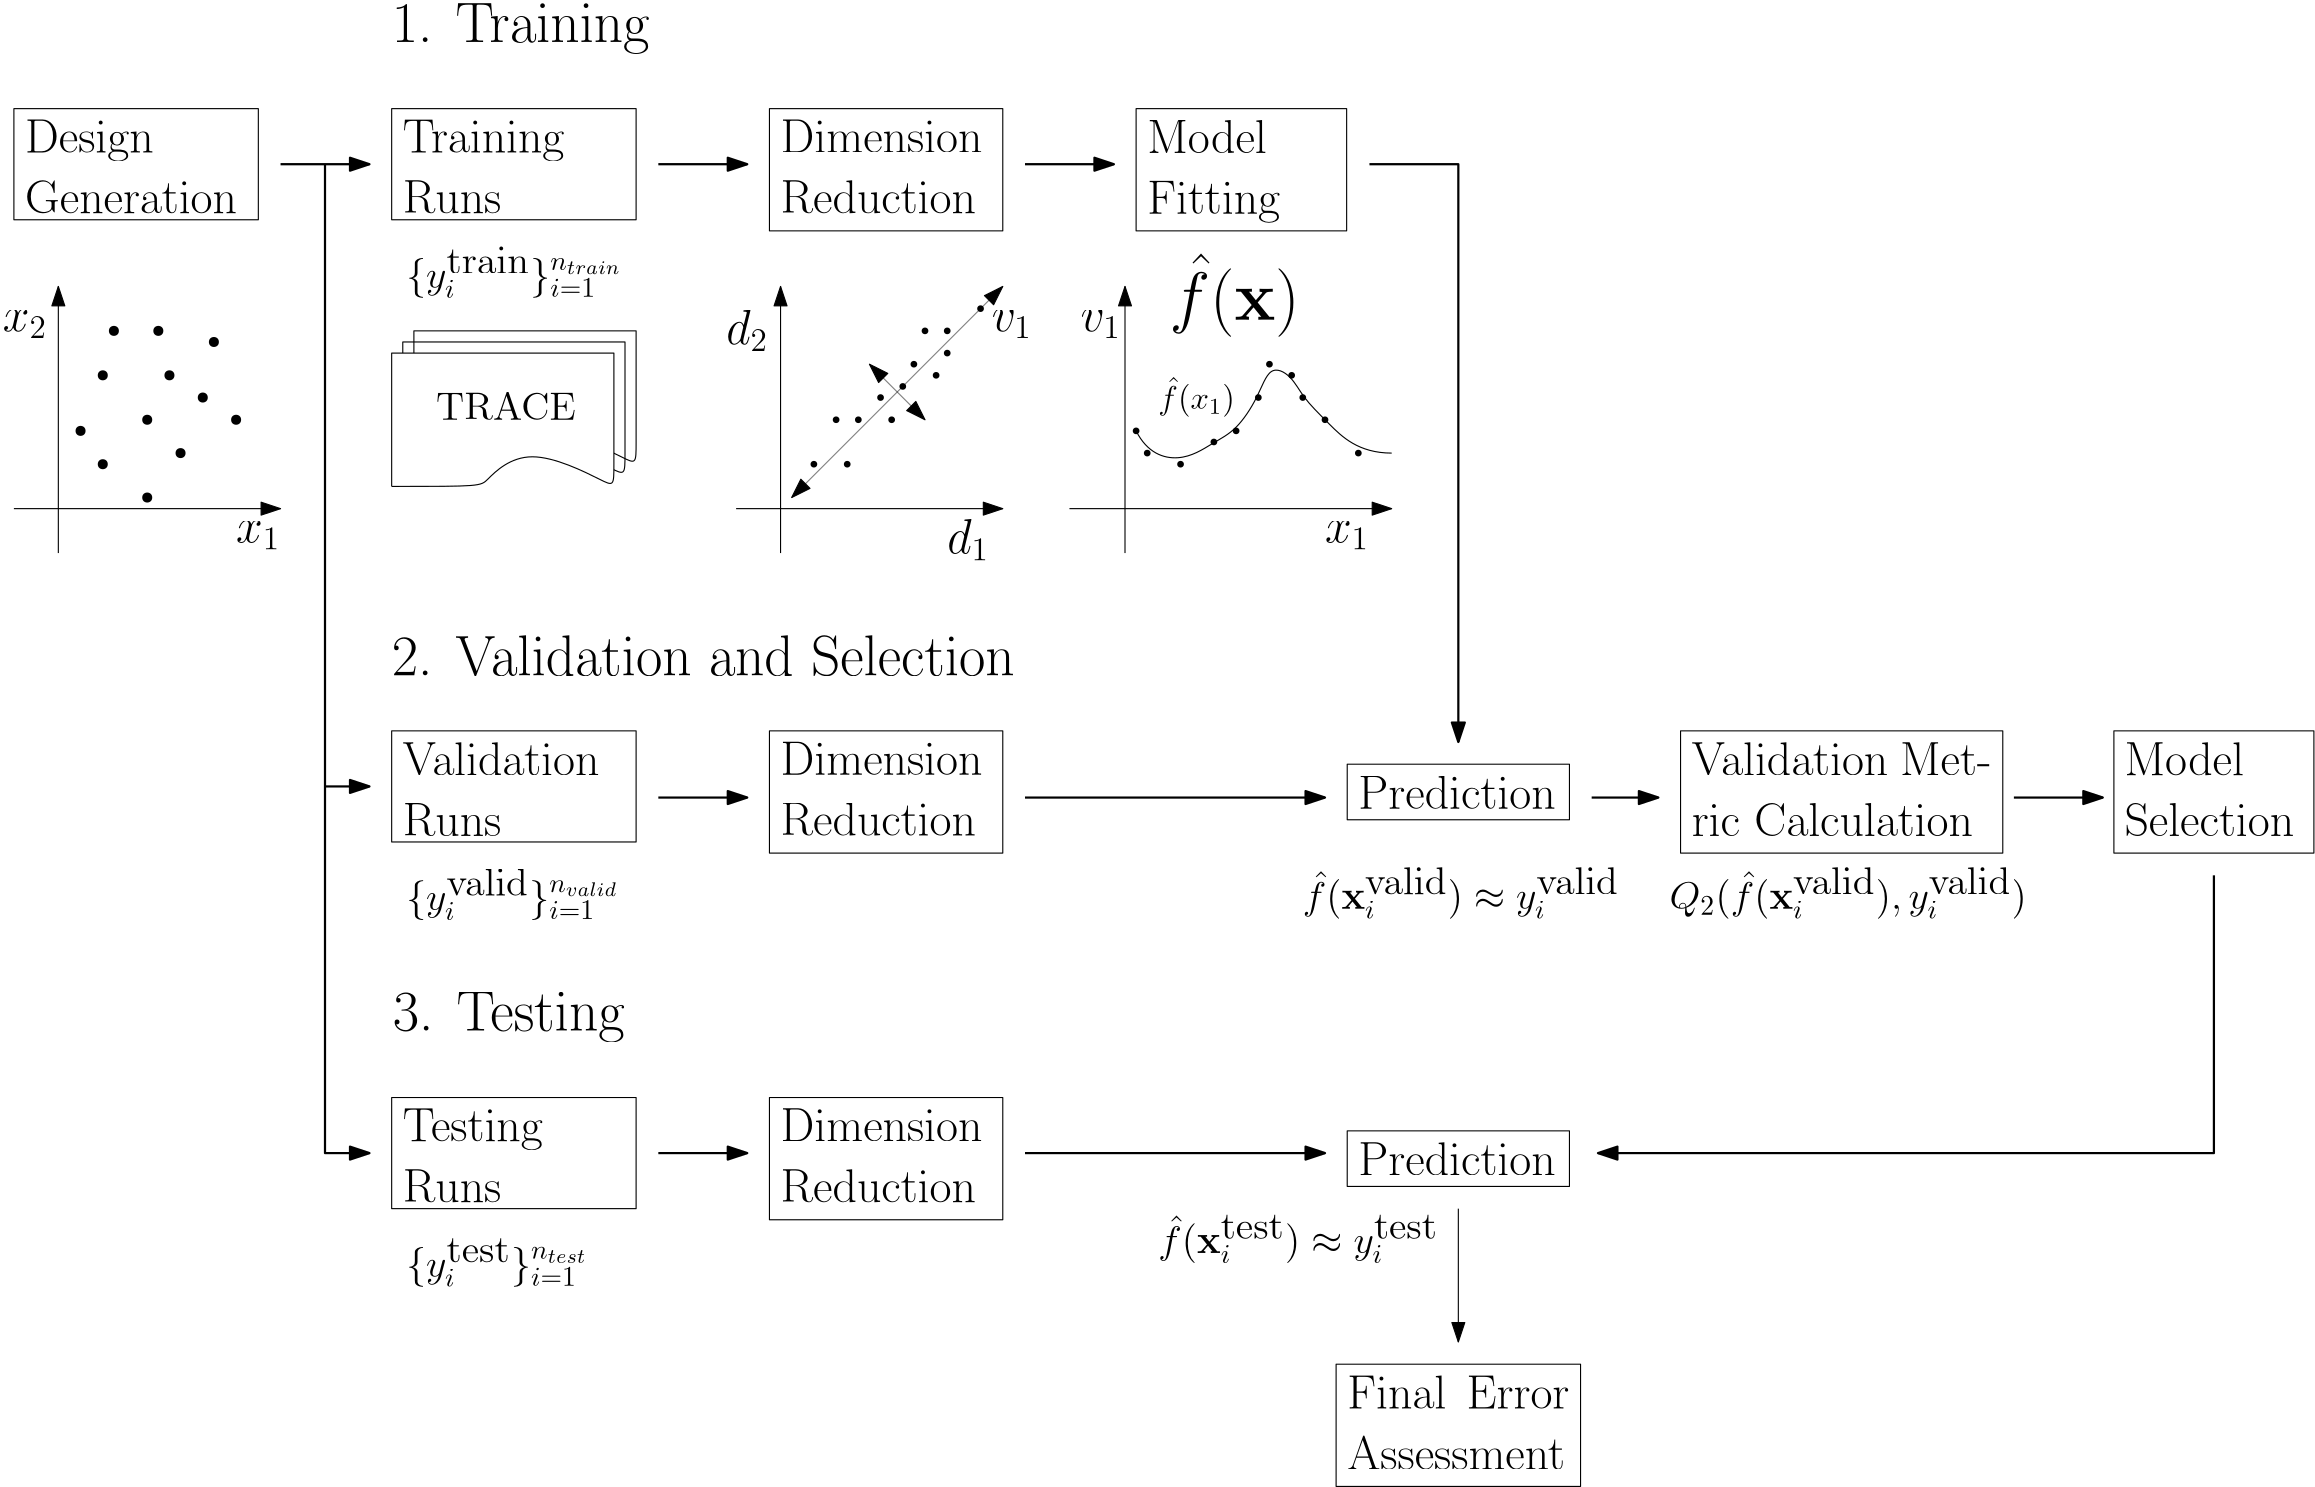 <?xml version="1.0"?>
<!DOCTYPE ipe SYSTEM "ipe.dtd">
<ipe version="70206" creator="Ipe 7.2.7">
<info created="D:20170824172132" modified="D:20170825112641"/>
<ipestyle name="basic">
<symbol name="arrow/arc(spx)">
<path stroke="sym-stroke" fill="sym-stroke" pen="sym-pen">
0 0 m
-1 0.333 l
-1 -0.333 l
h
</path>
</symbol>
<symbol name="arrow/farc(spx)">
<path stroke="sym-stroke" fill="white" pen="sym-pen">
0 0 m
-1 0.333 l
-1 -0.333 l
h
</path>
</symbol>
<symbol name="arrow/ptarc(spx)">
<path stroke="sym-stroke" fill="sym-stroke" pen="sym-pen">
0 0 m
-1 0.333 l
-0.8 0 l
-1 -0.333 l
h
</path>
</symbol>
<symbol name="arrow/fptarc(spx)">
<path stroke="sym-stroke" fill="white" pen="sym-pen">
0 0 m
-1 0.333 l
-0.8 0 l
-1 -0.333 l
h
</path>
</symbol>
<symbol name="mark/circle(sx)" transformations="translations">
<path fill="sym-stroke">
0.6 0 0 0.6 0 0 e
0.4 0 0 0.4 0 0 e
</path>
</symbol>
<symbol name="mark/disk(sx)" transformations="translations">
<path fill="sym-stroke">
0.6 0 0 0.6 0 0 e
</path>
</symbol>
<symbol name="mark/fdisk(sfx)" transformations="translations">
<group>
<path fill="sym-fill">
0.5 0 0 0.5 0 0 e
</path>
<path fill="sym-stroke" fillrule="eofill">
0.6 0 0 0.6 0 0 e
0.4 0 0 0.4 0 0 e
</path>
</group>
</symbol>
<symbol name="mark/box(sx)" transformations="translations">
<path fill="sym-stroke" fillrule="eofill">
-0.6 -0.6 m
0.6 -0.6 l
0.6 0.6 l
-0.6 0.6 l
h
-0.4 -0.4 m
0.4 -0.4 l
0.4 0.4 l
-0.4 0.4 l
h
</path>
</symbol>
<symbol name="mark/square(sx)" transformations="translations">
<path fill="sym-stroke">
-0.6 -0.6 m
0.6 -0.6 l
0.6 0.6 l
-0.6 0.6 l
h
</path>
</symbol>
<symbol name="mark/fsquare(sfx)" transformations="translations">
<group>
<path fill="sym-fill">
-0.5 -0.5 m
0.5 -0.5 l
0.5 0.5 l
-0.5 0.5 l
h
</path>
<path fill="sym-stroke" fillrule="eofill">
-0.6 -0.6 m
0.6 -0.6 l
0.6 0.6 l
-0.6 0.6 l
h
-0.4 -0.4 m
0.4 -0.4 l
0.4 0.4 l
-0.4 0.4 l
h
</path>
</group>
</symbol>
<symbol name="mark/cross(sx)" transformations="translations">
<group>
<path fill="sym-stroke">
-0.43 -0.57 m
0.57 0.43 l
0.43 0.57 l
-0.57 -0.43 l
h
</path>
<path fill="sym-stroke">
-0.43 0.57 m
0.57 -0.43 l
0.43 -0.57 l
-0.57 0.43 l
h
</path>
</group>
</symbol>
<symbol name="arrow/fnormal(spx)">
<path stroke="sym-stroke" fill="white" pen="sym-pen">
0 0 m
-1 0.333 l
-1 -0.333 l
h
</path>
</symbol>
<symbol name="arrow/pointed(spx)">
<path stroke="sym-stroke" fill="sym-stroke" pen="sym-pen">
0 0 m
-1 0.333 l
-0.8 0 l
-1 -0.333 l
h
</path>
</symbol>
<symbol name="arrow/fpointed(spx)">
<path stroke="sym-stroke" fill="white" pen="sym-pen">
0 0 m
-1 0.333 l
-0.8 0 l
-1 -0.333 l
h
</path>
</symbol>
<symbol name="arrow/linear(spx)">
<path stroke="sym-stroke" pen="sym-pen">
-1 0.333 m
0 0 l
-1 -0.333 l
</path>
</symbol>
<symbol name="arrow/fdouble(spx)">
<path stroke="sym-stroke" fill="white" pen="sym-pen">
0 0 m
-1 0.333 l
-1 -0.333 l
h
-1 0 m
-2 0.333 l
-2 -0.333 l
h
</path>
</symbol>
<symbol name="arrow/double(spx)">
<path stroke="sym-stroke" fill="sym-stroke" pen="sym-pen">
0 0 m
-1 0.333 l
-1 -0.333 l
h
-1 0 m
-2 0.333 l
-2 -0.333 l
h
</path>
</symbol>
<pen name="heavier" value="0.8"/>
<pen name="fat" value="1.2"/>
<pen name="ultrafat" value="2"/>
<symbolsize name="large" value="5"/>
<symbolsize name="small" value="2"/>
<symbolsize name="tiny" value="1.1"/>
<arrowsize name="large" value="10"/>
<arrowsize name="small" value="5"/>
<arrowsize name="tiny" value="3"/>
<color name="red" value="1 0 0"/>
<color name="green" value="0 1 0"/>
<color name="blue" value="0 0 1"/>
<color name="yellow" value="1 1 0"/>
<color name="orange" value="1 0.647 0"/>
<color name="gold" value="1 0.843 0"/>
<color name="purple" value="0.627 0.125 0.941"/>
<color name="gray" value="0.745"/>
<color name="brown" value="0.647 0.165 0.165"/>
<color name="navy" value="0 0 0.502"/>
<color name="pink" value="1 0.753 0.796"/>
<color name="seagreen" value="0.18 0.545 0.341"/>
<color name="turquoise" value="0.251 0.878 0.816"/>
<color name="violet" value="0.933 0.51 0.933"/>
<color name="darkblue" value="0 0 0.545"/>
<color name="darkcyan" value="0 0.545 0.545"/>
<color name="darkgray" value="0.663"/>
<color name="darkgreen" value="0 0.392 0"/>
<color name="darkmagenta" value="0.545 0 0.545"/>
<color name="darkorange" value="1 0.549 0"/>
<color name="darkred" value="0.545 0 0"/>
<color name="lightblue" value="0.678 0.847 0.902"/>
<color name="lightcyan" value="0.878 1 1"/>
<color name="lightgray" value="0.827"/>
<color name="lightgreen" value="0.565 0.933 0.565"/>
<color name="lightyellow" value="1 1 0.878"/>
<dashstyle name="dashed" value="[4] 0"/>
<dashstyle name="dotted" value="[1 3] 0"/>
<dashstyle name="dash dotted" value="[4 2 1 2] 0"/>
<dashstyle name="dash dot dotted" value="[4 2 1 2 1 2] 0"/>
<textsize name="large" value="\large"/>
<textsize name="Large" value="\Large"/>
<textsize name="LARGE" value="\LARGE"/>
<textsize name="huge" value="\huge"/>
<textsize name="Huge" value="\Huge"/>
<textsize name="small" value="\small"/>
<textsize name="footnote" value="\footnotesize"/>
<textsize name="tiny" value="\tiny"/>
<textstyle name="center" begin="\begin{center}" end="\end{center}"/>
<textstyle name="itemize" begin="\begin{itemize}" end="\end{itemize}"/>
<textstyle name="item" begin="\begin{itemize}\item{}" end="\end{itemize}"/>
<gridsize name="4 pts" value="4"/>
<gridsize name="8 pts (~3 mm)" value="8"/>
<gridsize name="16 pts (~6 mm)" value="16"/>
<gridsize name="32 pts (~12 mm)" value="32"/>
<gridsize name="10 pts (~3.5 mm)" value="10"/>
<gridsize name="20 pts (~7 mm)" value="20"/>
<gridsize name="14 pts (~5 mm)" value="14"/>
<gridsize name="28 pts (~10 mm)" value="28"/>
<gridsize name="56 pts (~20 mm)" value="56"/>
<anglesize name="90 deg" value="90"/>
<anglesize name="60 deg" value="60"/>
<anglesize name="45 deg" value="45"/>
<anglesize name="30 deg" value="30"/>
<anglesize name="22.5 deg" value="22.5"/>
<opacity name="10%" value="0.1"/>
<opacity name="30%" value="0.3"/>
<opacity name="50%" value="0.5"/>
<opacity name="75%" value="0.75"/>
<tiling name="falling" angle="-60" step="4" width="1"/>
<tiling name="rising" angle="30" step="4" width="1"/>
</ipestyle>
<ipestyle name="basicLandscape">
<symbol name="arrow/arc(spx)">
<path stroke="sym-stroke" fill="sym-stroke" pen="sym-pen">
0 0 m
-1 0.333 l
-1 -0.333 l
h
</path>
</symbol>
<symbol name="arrow/farc(spx)">
<path stroke="sym-stroke" fill="white" pen="sym-pen">
0 0 m
-1 0.333 l
-1 -0.333 l
h
</path>
</symbol>
<symbol name="arrow/ptarc(spx)">
<path stroke="sym-stroke" fill="sym-stroke" pen="sym-pen">
0 0 m
-1 0.333 l
-0.8 0 l
-1 -0.333 l
h
</path>
</symbol>
<symbol name="arrow/fptarc(spx)">
<path stroke="sym-stroke" fill="white" pen="sym-pen">
0 0 m
-1 0.333 l
-0.8 0 l
-1 -0.333 l
h
</path>
</symbol>
<symbol name="mark/circle(sx)" transformations="translations">
<path fill="sym-stroke">
0.6 0 0 0.6 0 0 e
0.4 0 0 0.4 0 0 e
</path>
</symbol>
<symbol name="mark/disk(sx)" transformations="translations">
<path fill="sym-stroke">
0.6 0 0 0.6 0 0 e
</path>
</symbol>
<symbol name="mark/fdisk(sfx)" transformations="translations">
<group>
<path fill="sym-fill">
0.5 0 0 0.5 0 0 e
</path>
<path fill="sym-stroke" fillrule="eofill">
0.6 0 0 0.6 0 0 e
0.4 0 0 0.4 0 0 e
</path>
</group>
</symbol>
<symbol name="mark/box(sx)" transformations="translations">
<path fill="sym-stroke" fillrule="eofill">
-0.6 -0.6 m
0.6 -0.6 l
0.6 0.6 l
-0.6 0.6 l
h
-0.4 -0.4 m
0.4 -0.4 l
0.4 0.4 l
-0.4 0.4 l
h
</path>
</symbol>
<symbol name="mark/square(sx)" transformations="translations">
<path fill="sym-stroke">
-0.6 -0.6 m
0.6 -0.6 l
0.6 0.6 l
-0.6 0.6 l
h
</path>
</symbol>
<symbol name="mark/fsquare(sfx)" transformations="translations">
<group>
<path fill="sym-fill">
-0.5 -0.5 m
0.5 -0.5 l
0.5 0.5 l
-0.5 0.5 l
h
</path>
<path fill="sym-stroke" fillrule="eofill">
-0.6 -0.6 m
0.6 -0.6 l
0.6 0.6 l
-0.6 0.6 l
h
-0.4 -0.4 m
0.4 -0.4 l
0.4 0.4 l
-0.4 0.4 l
h
</path>
</group>
</symbol>
<symbol name="mark/cross(sx)" transformations="translations">
<group>
<path fill="sym-stroke">
-0.43 -0.57 m
0.57 0.43 l
0.43 0.57 l
-0.57 -0.43 l
h
</path>
<path fill="sym-stroke">
-0.43 0.57 m
0.57 -0.43 l
0.43 -0.57 l
-0.57 0.43 l
h
</path>
</group>
</symbol>
<symbol name="arrow/fnormal(spx)">
<path stroke="sym-stroke" fill="white" pen="sym-pen">
0 0 m
-1 0.333 l
-1 -0.333 l
h
</path>
</symbol>
<symbol name="arrow/pointed(spx)">
<path stroke="sym-stroke" fill="sym-stroke" pen="sym-pen">
0 0 m
-1 0.333 l
-0.8 0 l
-1 -0.333 l
h
</path>
</symbol>
<symbol name="arrow/fpointed(spx)">
<path stroke="sym-stroke" fill="white" pen="sym-pen">
0 0 m
-1 0.333 l
-0.8 0 l
-1 -0.333 l
h
</path>
</symbol>
<symbol name="arrow/linear(spx)">
<path stroke="sym-stroke" pen="sym-pen">
-1 0.333 m
0 0 l
-1 -0.333 l
</path>
</symbol>
<symbol name="arrow/fdouble(spx)">
<path stroke="sym-stroke" fill="white" pen="sym-pen">
0 0 m
-1 0.333 l
-1 -0.333 l
h
-1 0 m
-2 0.333 l
-2 -0.333 l
h
</path>
</symbol>
<symbol name="arrow/double(spx)">
<path stroke="sym-stroke" fill="sym-stroke" pen="sym-pen">
0 0 m
-1 0.333 l
-1 -0.333 l
h
-1 0 m
-2 0.333 l
-2 -0.333 l
h
</path>
</symbol>
<pen name="heavier" value="0.8"/>
<pen name="fat" value="1.2"/>
<pen name="ultrafat" value="2"/>
<symbolsize name="large" value="5"/>
<symbolsize name="small" value="2"/>
<symbolsize name="tiny" value="1.1"/>
<arrowsize name="large" value="10"/>
<arrowsize name="small" value="5"/>
<arrowsize name="tiny" value="3"/>
<color name="red" value="1 0 0"/>
<color name="green" value="0 1 0"/>
<color name="blue" value="0 0 1"/>
<color name="yellow" value="1 1 0"/>
<color name="orange" value="1 0.647 0"/>
<color name="gold" value="1 0.843 0"/>
<color name="purple" value="0.627 0.125 0.941"/>
<color name="gray" value="0.745"/>
<color name="brown" value="0.647 0.165 0.165"/>
<color name="navy" value="0 0 0.502"/>
<color name="pink" value="1 0.753 0.796"/>
<color name="seagreen" value="0.18 0.545 0.341"/>
<color name="turquoise" value="0.251 0.878 0.816"/>
<color name="violet" value="0.933 0.51 0.933"/>
<color name="darkblue" value="0 0 0.545"/>
<color name="darkcyan" value="0 0.545 0.545"/>
<color name="darkgray" value="0.663"/>
<color name="darkgreen" value="0 0.392 0"/>
<color name="darkmagenta" value="0.545 0 0.545"/>
<color name="darkorange" value="1 0.549 0"/>
<color name="darkred" value="0.545 0 0"/>
<color name="lightblue" value="0.678 0.847 0.902"/>
<color name="lightcyan" value="0.878 1 1"/>
<color name="lightgray" value="0.827"/>
<color name="lightgreen" value="0.565 0.933 0.565"/>
<color name="lightyellow" value="1 1 0.878"/>
<dashstyle name="dashed" value="[4] 0"/>
<dashstyle name="dotted" value="[1 3] 0"/>
<dashstyle name="dash dotted" value="[4 2 1 2] 0"/>
<dashstyle name="dash dot dotted" value="[4 2 1 2 1 2] 0"/>
<textsize name="large" value="\large"/>
<textsize name="Large" value="\Large"/>
<textsize name="LARGE" value="\LARGE"/>
<textsize name="huge" value="\huge"/>
<textsize name="Huge" value="\Huge"/>
<textsize name="small" value="\small"/>
<textsize name="footnote" value="\footnotesize"/>
<textsize name="tiny" value="\tiny"/>
<textstyle name="center" begin="\begin{center}" end="\end{center}"/>
<textstyle name="itemize" begin="\begin{itemize}" end="\end{itemize}"/>
<textstyle name="item" begin="\begin{itemize}\item{}" end="\end{itemize}"/>
<gridsize name="4 pts" value="4"/>
<gridsize name="8 pts (~3 mm)" value="8"/>
<gridsize name="16 pts (~6 mm)" value="16"/>
<gridsize name="32 pts (~12 mm)" value="32"/>
<gridsize name="10 pts (~3.5 mm)" value="10"/>
<gridsize name="20 pts (~7 mm)" value="20"/>
<gridsize name="14 pts (~5 mm)" value="14"/>
<gridsize name="28 pts (~10 mm)" value="28"/>
<gridsize name="56 pts (~20 mm)" value="56"/>
<anglesize name="90 deg" value="90"/>
<anglesize name="60 deg" value="60"/>
<anglesize name="45 deg" value="45"/>
<anglesize name="30 deg" value="30"/>
<anglesize name="22.5 deg" value="22.5"/>
<opacity name="10%" value="0.1"/>
<opacity name="30%" value="0.3"/>
<opacity name="50%" value="0.5"/>
<opacity name="75%" value="0.75"/>
<layout paper="842 595" origin="0 0" frame="842 595"/>
<tiling name="falling" angle="-60" step="4" width="1"/>
<tiling name="rising" angle="30" step="4" width="1"/>
</ipestyle>
<page>
<layer name="EDIT-GROUP*"/>
<view layers="EDIT-GROUP*" active="EDIT-GROUP*"/>
<text layer="EDIT-GROUP*" matrix="1 0 0 1 -96 32" transformations="translations" pos="240 496" stroke="black" type="label" width="92.904" height="14.115" depth="4.02" valign="baseline" size="huge">1. Training</text>
<text matrix="1 0 0 1 -320 -180" transformations="translations" pos="464 480" stroke="black" type="label" width="224.544" height="14.349" depth="0" valign="baseline" size="huge">2. Validation and Selection</text>
<group matrix="1 0 0 1 32 16">
<path matrix="1 0 0 1 4 4" stroke="black">
112 352 m
112 400
112 400
112 400
192 400
192 400
192 400
192 352
192 352
160 368
144 352
144 352
112 352 c
</path>
<path matrix="1 0 0 1 8 8" stroke="black">
112 352 m
112 400
112 400
112 400
192 400
192 400
192 400
192 352
192 352
160 368
144 352
144 352
112 352 c
</path>
<path stroke="black" fill="white">
112 352 m
112 400
112 400
112 400
192 400
192 400
192 400
192 352
192 352
160 368
144 352
144 352
112 352 c
</path>
<text matrix="1 0 0 1 -188 -32" transformations="translations" pos="316 408" stroke="black" type="label" width="50.326" height="9.803" depth="0" valign="baseline" size="Large">TRACE</text>
</group>
<path matrix="2.45454 0 0 1 -187.635 -208" stroke="black" pen="heavier" arrow="normal/normal">
228 464 m
272 464 l
</path>
<text matrix="1 0 0 1 -92 -288" transformations="translations" pos="240 432" stroke="black" type="minipage" width="80" height="19.319" depth="14.36" valign="top" size="LARGE">Testing
Runs</text>
<path matrix="-13.8586 0 0 0.568181 2573.91 -35.6358" stroke="black" pen="heavier" arrow="normal/normal">
128 464 m
128 288 l
144 288 l
</path>
<path matrix="0.727273 0 0 1 74.1818 -208" stroke="black" pen="heavier" arrow="normal/normal">
228 464 m
272 464 l
</path>
<path matrix="0.727273 0 0 1 74.1818 -336" stroke="black" pen="heavier" arrow="normal/normal">
228 464 m
272 464 l
</path>
<path matrix="0.5 0 0 13 248 -5548" stroke="black" pen="heavier" arrow="normal/normal">
496 464 m
560 464 l
560 448 l
</path>
<group matrix="1 0 0 1 0 8">
<path matrix="1 0 0 1.2 312 -86.4" stroke="black" rarrow="normal/normal">
96 432 m
96 352 l
</path>
<path matrix="1.20833 0 0 1 291.333 -16" stroke="black" arrow="normal/normal">
80 368 m
176 368 l
</path>
<text matrix="1 0 0 1 328 36" transformations="translations" pos="152 304" stroke="black" type="label" width="15.93" height="7.415" depth="2.58" valign="baseline" size="LARGE" style="math">x_1</text>
<text matrix="1 0 0 1 240 112" transformations="translations" pos="152 304" stroke="black" type="label" width="14.5" height="7.415" depth="2.58" valign="baseline" size="LARGE" style="math">v_1</text>
<use matrix="1 0 0 1 316 0" name="mark/disk(sx)" pos="112 368" size="small" stroke="black"/>
<use matrix="1 0 0 1 300 12" name="mark/disk(sx)" pos="112 368" size="small" stroke="black"/>
<use matrix="1 0 0 1 328 8" name="mark/disk(sx)" pos="112 368" size="small" stroke="black"/>
<use matrix="1 0 0 1 336 12" name="mark/disk(sx)" pos="112 368" size="small" stroke="black"/>
<use matrix="1 0 0 1 344 24" name="mark/disk(sx)" pos="112 368" size="small" stroke="black"/>
<use matrix="1 0 0 1 348 36" name="mark/disk(sx)" pos="112 368" size="small" stroke="black"/>
<use matrix="1 0 0 1 360 24" name="mark/disk(sx)" pos="112 368" size="small" stroke="black"/>
<use matrix="1 0 0 1 304 4" name="mark/disk(sx)" pos="112 368" size="small" stroke="black"/>
<use matrix="1 0 0 1 356 32" name="mark/disk(sx)" pos="112 368" size="small" stroke="black"/>
<use matrix="1 0 0 1 368 16" name="mark/disk(sx)" pos="112 368" size="small" stroke="black"/>
<use matrix="1 0 0 1 380 4" name="mark/disk(sx)" pos="112 368" size="small" stroke="black"/>
<path matrix="1 0 0 1 -40 0" stroke="black" pen="undefined">
452 380 m
456 372
468 368
480 376
488 380
496 392
500 404
508 400
512 392
520 384
532 372
544 372 c
</path>
<text matrix="1 0 0 1 268 84" transformations="translations" pos="152 304" stroke="black" type="label" width="27.535" height="11.456" depth="2.99" valign="baseline" size="large" style="math">\hat{f}(x_1)</text>
</group>
<group matrix="1 0 0 1 -8 8">
<use matrix="1 0 0 1 -468 -160" name="mark/disk(sx)" pos="516 560" size="normal" stroke="black"/>
<path matrix="1 0 0 1.2 -64 -86.4" stroke="black" rarrow="normal/normal">
96 432 m
96 352 l
</path>
<path matrix="1 0 0 1 -64 -16" stroke="black" arrow="normal/normal">
80 368 m
176 368 l
</path>
<use matrix="1 0 0 1 -64 0" name="mark/disk(sx)" pos="128 384" size="normal" stroke="black"/>
<use matrix="1 0 0 1 -64 0" name="mark/disk(sx)" pos="112 368" size="normal" stroke="black"/>
<use matrix="1 0 0 1 -80 4" name="mark/disk(sx)" pos="152 396" size="normal" stroke="black"/>
<use matrix="1 0 0 1 -60 12" name="mark/disk(sx)" pos="156 372" size="normal" stroke="black"/>
<use matrix="1 0 0 1 -64 0" name="mark/disk(sx)" pos="140 372" size="normal" stroke="black"/>
<use matrix="1 0 0 1 -64 0" name="mark/disk(sx)" pos="104 380" size="normal" stroke="black"/>
<use matrix="1 0 0 1 -64 0" name="mark/disk(sx)" pos="152 412" size="normal" stroke="black"/>
<use matrix="1 0 0 1 -64 0" name="mark/disk(sx)" pos="116 416" size="normal" stroke="black"/>
<use matrix="1 0 0 1 -64 0" name="mark/disk(sx)" pos="128 356" size="normal" stroke="black"/>
<text matrix="1 0 0 1 -56 36" transformations="translations" pos="152 304" stroke="black" type="label" width="15.93" height="7.415" depth="2.58" valign="baseline" size="LARGE" style="math">x_1</text>
<text matrix="1 0 0 1 -160 92" transformations="translations" pos="172 324" stroke="black" type="label" width="15.93" height="7.415" depth="2.58" valign="baseline" size="LARGE" style="math">x_2</text>
<use matrix="1 0 0 1 -44 8" name="mark/disk(sx)" pos="128 384" size="normal" stroke="black"/>
<use matrix="1 0 0 1 -60 32" name="mark/disk(sx)" pos="128 384" size="normal" stroke="black"/>
</group>
<path matrix="1 0 0 4.94444 -8 -940" stroke="black" pen="heavier" arrow="normal/normal">
128 288 m
128 216 l
144 216 l
</path>
<text matrix="1 0 0 1 -216 -36" transformations="translations" pos="640 464" stroke="black" type="label" width="46.883" height="23.752" depth="6.18" valign="baseline" size="Huge" style="math">\hat{f} (\mathbf{x})</text>
<path matrix="0.727274 0 0 1 206.181 20" stroke="black" pen="heavier" arrow="normal/normal">
228 464 m
272 464 l
</path>
<text matrix="1 0 0 1 -148 -212" transformations="translations" pos="640 464" stroke="black" type="label" width="71.08" height="11.955" depth="0" valign="baseline" size="LARGE">Prediction</text>
<group matrix="1 0 0 1 8 20">
<text matrix="1 0 0 1 -168 -40" transformations="translations" pos="444 520" stroke="black" type="minipage" width="80" height="19.319" depth="14.36" valign="top" size="LARGE">Dimension
Reduction</text>
<path stroke="black">
272 484 m
272 440 l
356 440 l
356 484 l
h
</path>
</group>
<path matrix="0.727274 0 0 1 -61.8187 20" stroke="black" pen="heavier" arrow="normal/normal">
228 464 m
272 464 l
</path>
<group matrix="1 0 0 1 8 164">
<text matrix="1 0 0 1 -100 -96" transformations="translations" pos="240 432" stroke="black" type="minipage" width="80" height="19.319" depth="14.36" valign="top" size="LARGE">Training
Runs</text>
<path stroke="black">
136 340 m
136 300 l
224 300 l
224 340 l
h
</path>
</group>
<path matrix="0.727274 0 0 1 74.1812 20" stroke="black" pen="heavier" arrow="normal/normal">
228 464 m
272 464 l
</path>
<path matrix="0.545456 0 0 1 451.636 -208" stroke="black" pen="heavier" arrow="normal/normal">
228 464 m
272 464 l
</path>
<path matrix="0.727274 0 0 1 562.181 -208" stroke="black" pen="heavier" arrow="normal/normal">
228 464 m
272 464 l
</path>
<path matrix="1 0 0 1 0 -28" stroke="black">
488 296 m
488 276 l
568 276 l
568 296 l
h
</path>
<group matrix="1 0 0 1 8 -204">
<text matrix="1 0 0 1 -168 -40" transformations="translations" pos="444 520" stroke="black" type="minipage" width="80" height="19.319" depth="14.36" valign="top" size="LARGE">Dimension
Reduction</text>
<path stroke="black">
272 484 m
272 440 l
356 440 l
356 484 l
h
</path>
</group>
<group matrix="1 0 0 1 0 -28">
<text matrix="1 0 0 1 36 -160" transformations="translations" pos="576 464" stroke="black" type="minipage" width="108" height="19.413" depth="14.46" valign="top" size="LARGE">Validation Metric
Calculation</text>
<path stroke="black">
608 308 m
608 264 l
724 264 l
724 308 l
h
</path>
</group>
<group matrix="1 0 0 1 -4 -24">
<text matrix="1 0 0 1 -88 -132" transformations="translations" pos="240 432" stroke="black" type="minipage" width="80" height="19.413" depth="14.46" valign="top" size="LARGE">Validation
Runs</text>
<path stroke="black">
148 304 m
148 264 l
236 264 l
236 304 l
h
</path>
</group>
<path matrix="1 0 0 1 -4 -156" stroke="black">
148 304 m
148 264 l
236 264 l
236 304 l
h
</path>
<group matrix="1 0 0 1 0 -84">
<text matrix="1 0 0 1 -160 -292" transformations="translations" pos="444 520" stroke="black" type="minipage" width="80" height="19.319" depth="14.36" valign="top" size="LARGE">Dimension
Reduction</text>
<path matrix="1 0 0 1 8 -252" stroke="black">
272 484 m
272 440 l
356 440 l
356 484 l
h
</path>
</group>
<text matrix="1 0 0 1 -168 -248" transformations="translations" pos="640 464" stroke="black" type="label" width="113.917" height="15.165" depth="3.59" valign="baseline" size="Large" style="math">\hat{f} (\mathbf{x}_{i}^{\textrm{valid}}) \approx y_i^{\textrm{valid}}</text>
<group matrix="1 0 0 1 0 20">
<text matrix="1 0 0 1 -164 -68" transformations="translations" pos="176 548" stroke="black" type="minipage" width="80" height="19.319" depth="14.36" valign="top" size="LARGE">Design
Generation</text>
<path matrix="1 0 0 0.909091 -20 44" stroke="black">
28 484 m
28 440 l
116 440 l
116 484 l
h
</path>
</group>
<text matrix="1 0 0 1 -36 -248" transformations="translations" pos="640 464" stroke="black" type="label" width="128.613" height="15.165" depth="3.59" valign="baseline" size="Large" style="math">Q_2 (\hat{f} (\mathbf{x}_{i}^{\textrm{valid}}), y_i^{\textrm{valid}})</text>
<text matrix="1 0 0 1 -148 -344" transformations="translations" pos="640 464" stroke="black" type="label" width="71.08" height="11.955" depth="0" valign="baseline" size="LARGE">Prediction</text>
<path matrix="1 0 0 1 0 -160" stroke="black">
488 296 m
488 276 l
568 276 l
568 296 l
h
</path>
<path matrix="2.45454 0 0 1 -187.635 -336" stroke="black" pen="heavier" arrow="normal/normal">
228 464 m
272 464 l
</path>
<path matrix="1 0 0 1 0 -84" stroke="black" arrow="normal/normal">
528 192 m
528 144 l
</path>
<group matrix="1 0 0 1 4 -84">
<text matrix="1 0 0 1 -140 -140" transformations="translations" pos="624 272" stroke="black" type="minipage" width="80" height="19.413" depth="14.46" valign="top" size="LARGE">Final Error Assessment</text>
<path stroke="black">
480 136 m
480 92 l
568 92 l
568 136 l
h
</path>
</group>
<path matrix="0.363636 0 0 1 37.091 -204" stroke="black" pen="heavier" arrow="normal/normal">
228 464 m
272 464 l
</path>
<text matrix="0.944444 0 0 1 133.111 -60" transformations="translations" pos="672 336" stroke="black" type="minipage" width="64" height="19.413" depth="14.46" valign="top" size="LARGE">Model
Selection</text>
<path matrix="1 0 0 1 -0 -28" stroke="black">
764 308 m
764 264 l
836 264 l
836 308 l
h
</path>
<text matrix="1 0 0 1 -24 64" transformations="translations" pos="440 436" stroke="black" type="minipage" width="56" height="21.082" depth="16.14" valign="top" size="LARGE">Model
Fitting</text>
<path matrix="1.26316 0 0 1 -113.474 20" stroke="black">
416 484 m
416 440 l
476 440 l
476 484 l
h
</path>
<text matrix="1 0 0 1 -220 -372" transformations="translations" pos="640 464" stroke="black" type="label" width="100.807" height="14.027" depth="3.59" valign="baseline" size="Large" style="math">\hat{f} (\mathbf{x}_{i}^{\textrm{test}}) \approx y_i^{\textrm{test}}</text>
<text matrix="0.890079 -0.455807 0.455807 0.890079 -631.926 -37.7893" transformations="translations" pos="640 464" stroke="black" type="label" width="65.453" height="14.027" depth="3.59" valign="baseline" size="Large" style="math">\{y_i^{\textrm{test}}\}_{i=1}^{n_{test}}</text>
<text matrix="0.890079 -0.455807 0.455807 0.890079 -631.926 94.2107" transformations="translations" pos="640 464" stroke="black" type="label" width="76.532" height="15.165" depth="3.59" valign="baseline" size="Large" style="math">\{y_i^{\textrm{valid}}\}_{i=1}^{n_{valid}}</text>
<text matrix="0.999999 -0.0015143 0.0015143 0.999999 -320.362 -307.189" transformations="translations" pos="464 480" stroke="black" type="label" width="83.535" height="14.115" depth="4.02" valign="baseline" size="huge">3. Testing</text>
<text matrix="0.890079 -0.455807 0.455807 0.890079 -631.926 318.211" transformations="translations" pos="640 464" stroke="black" type="label" width="77.828" height="14.724" depth="3.59" valign="baseline" size="Large" style="math">\{y_i^{\textrm{train}}\}_{i=1}^{n_{train}}</text>
<path matrix="1 0 0 1 188 -8" stroke="black" arrow="normal/normal">
80 368 m
176 368 l
</path>
<path matrix="1 0 0 1.2 188 -78.4" stroke="black" rarrow="normal/normal">
96 432 m
96 352 l
</path>
<use matrix="1 0 0 1 -32 36" name="mark/disk(sx)" pos="368 388" size="small" stroke="black"/>
<use matrix="1 0 0 1 -64 4" name="mark/disk(sx)" pos="368 388" size="small" stroke="black"/>
<use matrix="1 0 0 1 -60 -12" name="mark/disk(sx)" pos="368 388" size="small" stroke="black"/>
<use matrix="1 0 0 1 -72 -12" name="mark/disk(sx)" pos="368 388" size="small" stroke="black"/>
<use matrix="1 0 0 1 -28 20" name="mark/disk(sx)" pos="368 388" size="small" stroke="black"/>
<use matrix="1 0 0 1 -24 28" name="mark/disk(sx)" pos="368 388" size="small" stroke="black"/>
<use matrix="1 0 0 1 -56 4" name="mark/disk(sx)" pos="368 388" size="small" stroke="black"/>
<use matrix="1 0 0 1 -48 12" name="mark/disk(sx)" pos="368 388" size="small" stroke="black"/>
<use matrix="1 0 0 1 -24 36" name="mark/disk(sx)" pos="368 388" size="small" stroke="black"/>
<use matrix="1 0 0 1 -36 24" name="mark/disk(sx)" pos="368 388" size="small" stroke="black"/>
<use matrix="1 0 0 1 -40 16" name="mark/disk(sx)" pos="368 388" size="small" stroke="black"/>
<use matrix="1 0 0 1 -12 44" name="mark/disk(sx)" pos="368 388" size="small" stroke="black"/>
<use matrix="1 0 0 1 -8 48" name="mark/disk(sx)" pos="368 388" size="small" stroke="black"/>
<use matrix="1 0 0 1 -76 -20" name="mark/disk(sx)" pos="368 388" size="small" stroke="black"/>
<path matrix="1 0 0 1 -52 8" stroke="black" arrow="normal/normal" rarrow="normal/normal" opacity="50%">
340 356 m
416 432 l
</path>
<path matrix="0.833333 0 0 0.833333 12.6667 72" stroke="black" arrow="normal/normal" rarrow="normal/normal" opacity="50%">
364 408 m
388 384 l
</path>
<text matrix="1 0 0 1 192 40" transformations="translations" pos="152 304" stroke="black" type="label" width="15.11" height="11.957" depth="2.58" valign="baseline" size="LARGE" style="math">d_1</text>
<text matrix="0.996014 0.0891973 -0.0891973 0.996014 140.17 102.999" transformations="translations" pos="152 304" stroke="black" type="label" width="15.11" height="11.957" depth="2.58" valign="baseline" size="LARGE" style="math">d_2</text>
<text matrix="1 0 0 1 208 120" transformations="translations" pos="152 304" stroke="black" type="label" width="14.5" height="7.415" depth="2.58" valign="baseline" size="LARGE" style="math">v_1</text>
<use matrix="1 0 0 1 -44 4" name="mark/disk(sx)" pos="368 388" size="small" stroke="black"/>
</page>
</ipe>
